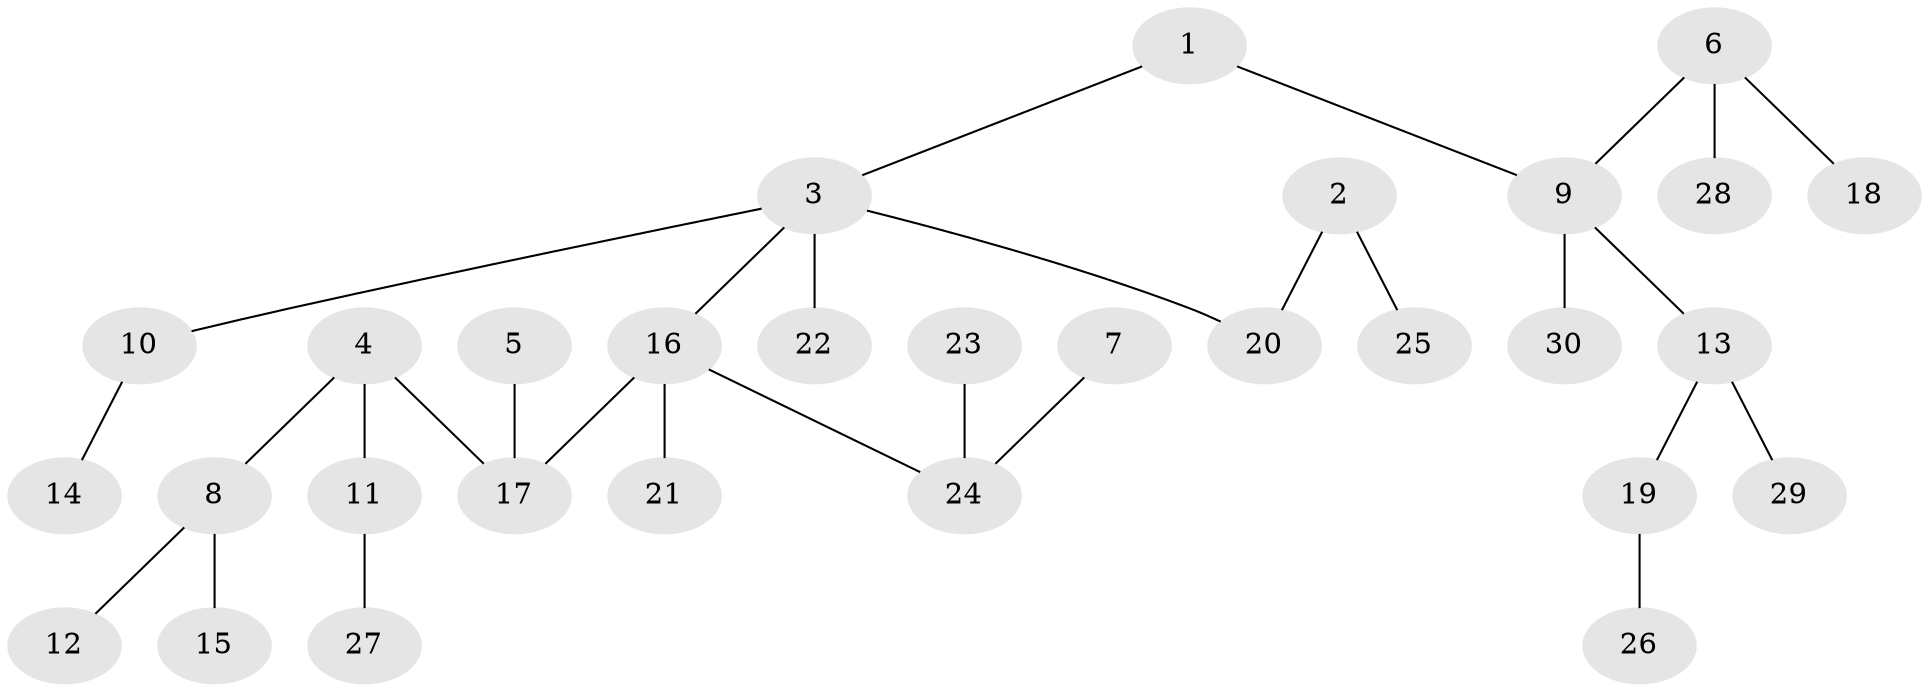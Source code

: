 // original degree distribution, {5: 0.06779661016949153, 1: 0.5254237288135594, 6: 0.01694915254237288, 2: 0.2542372881355932, 4: 0.0847457627118644, 3: 0.05084745762711865}
// Generated by graph-tools (version 1.1) at 2025/02/03/09/25 03:02:18]
// undirected, 30 vertices, 29 edges
graph export_dot {
graph [start="1"]
  node [color=gray90,style=filled];
  1;
  2;
  3;
  4;
  5;
  6;
  7;
  8;
  9;
  10;
  11;
  12;
  13;
  14;
  15;
  16;
  17;
  18;
  19;
  20;
  21;
  22;
  23;
  24;
  25;
  26;
  27;
  28;
  29;
  30;
  1 -- 3 [weight=1.0];
  1 -- 9 [weight=1.0];
  2 -- 20 [weight=1.0];
  2 -- 25 [weight=1.0];
  3 -- 10 [weight=1.0];
  3 -- 16 [weight=1.0];
  3 -- 20 [weight=1.0];
  3 -- 22 [weight=1.0];
  4 -- 8 [weight=1.0];
  4 -- 11 [weight=1.0];
  4 -- 17 [weight=1.0];
  5 -- 17 [weight=1.0];
  6 -- 9 [weight=1.0];
  6 -- 18 [weight=1.0];
  6 -- 28 [weight=1.0];
  7 -- 24 [weight=1.0];
  8 -- 12 [weight=1.0];
  8 -- 15 [weight=1.0];
  9 -- 13 [weight=1.0];
  9 -- 30 [weight=1.0];
  10 -- 14 [weight=1.0];
  11 -- 27 [weight=1.0];
  13 -- 19 [weight=1.0];
  13 -- 29 [weight=1.0];
  16 -- 17 [weight=1.0];
  16 -- 21 [weight=1.0];
  16 -- 24 [weight=1.0];
  19 -- 26 [weight=1.0];
  23 -- 24 [weight=1.0];
}
